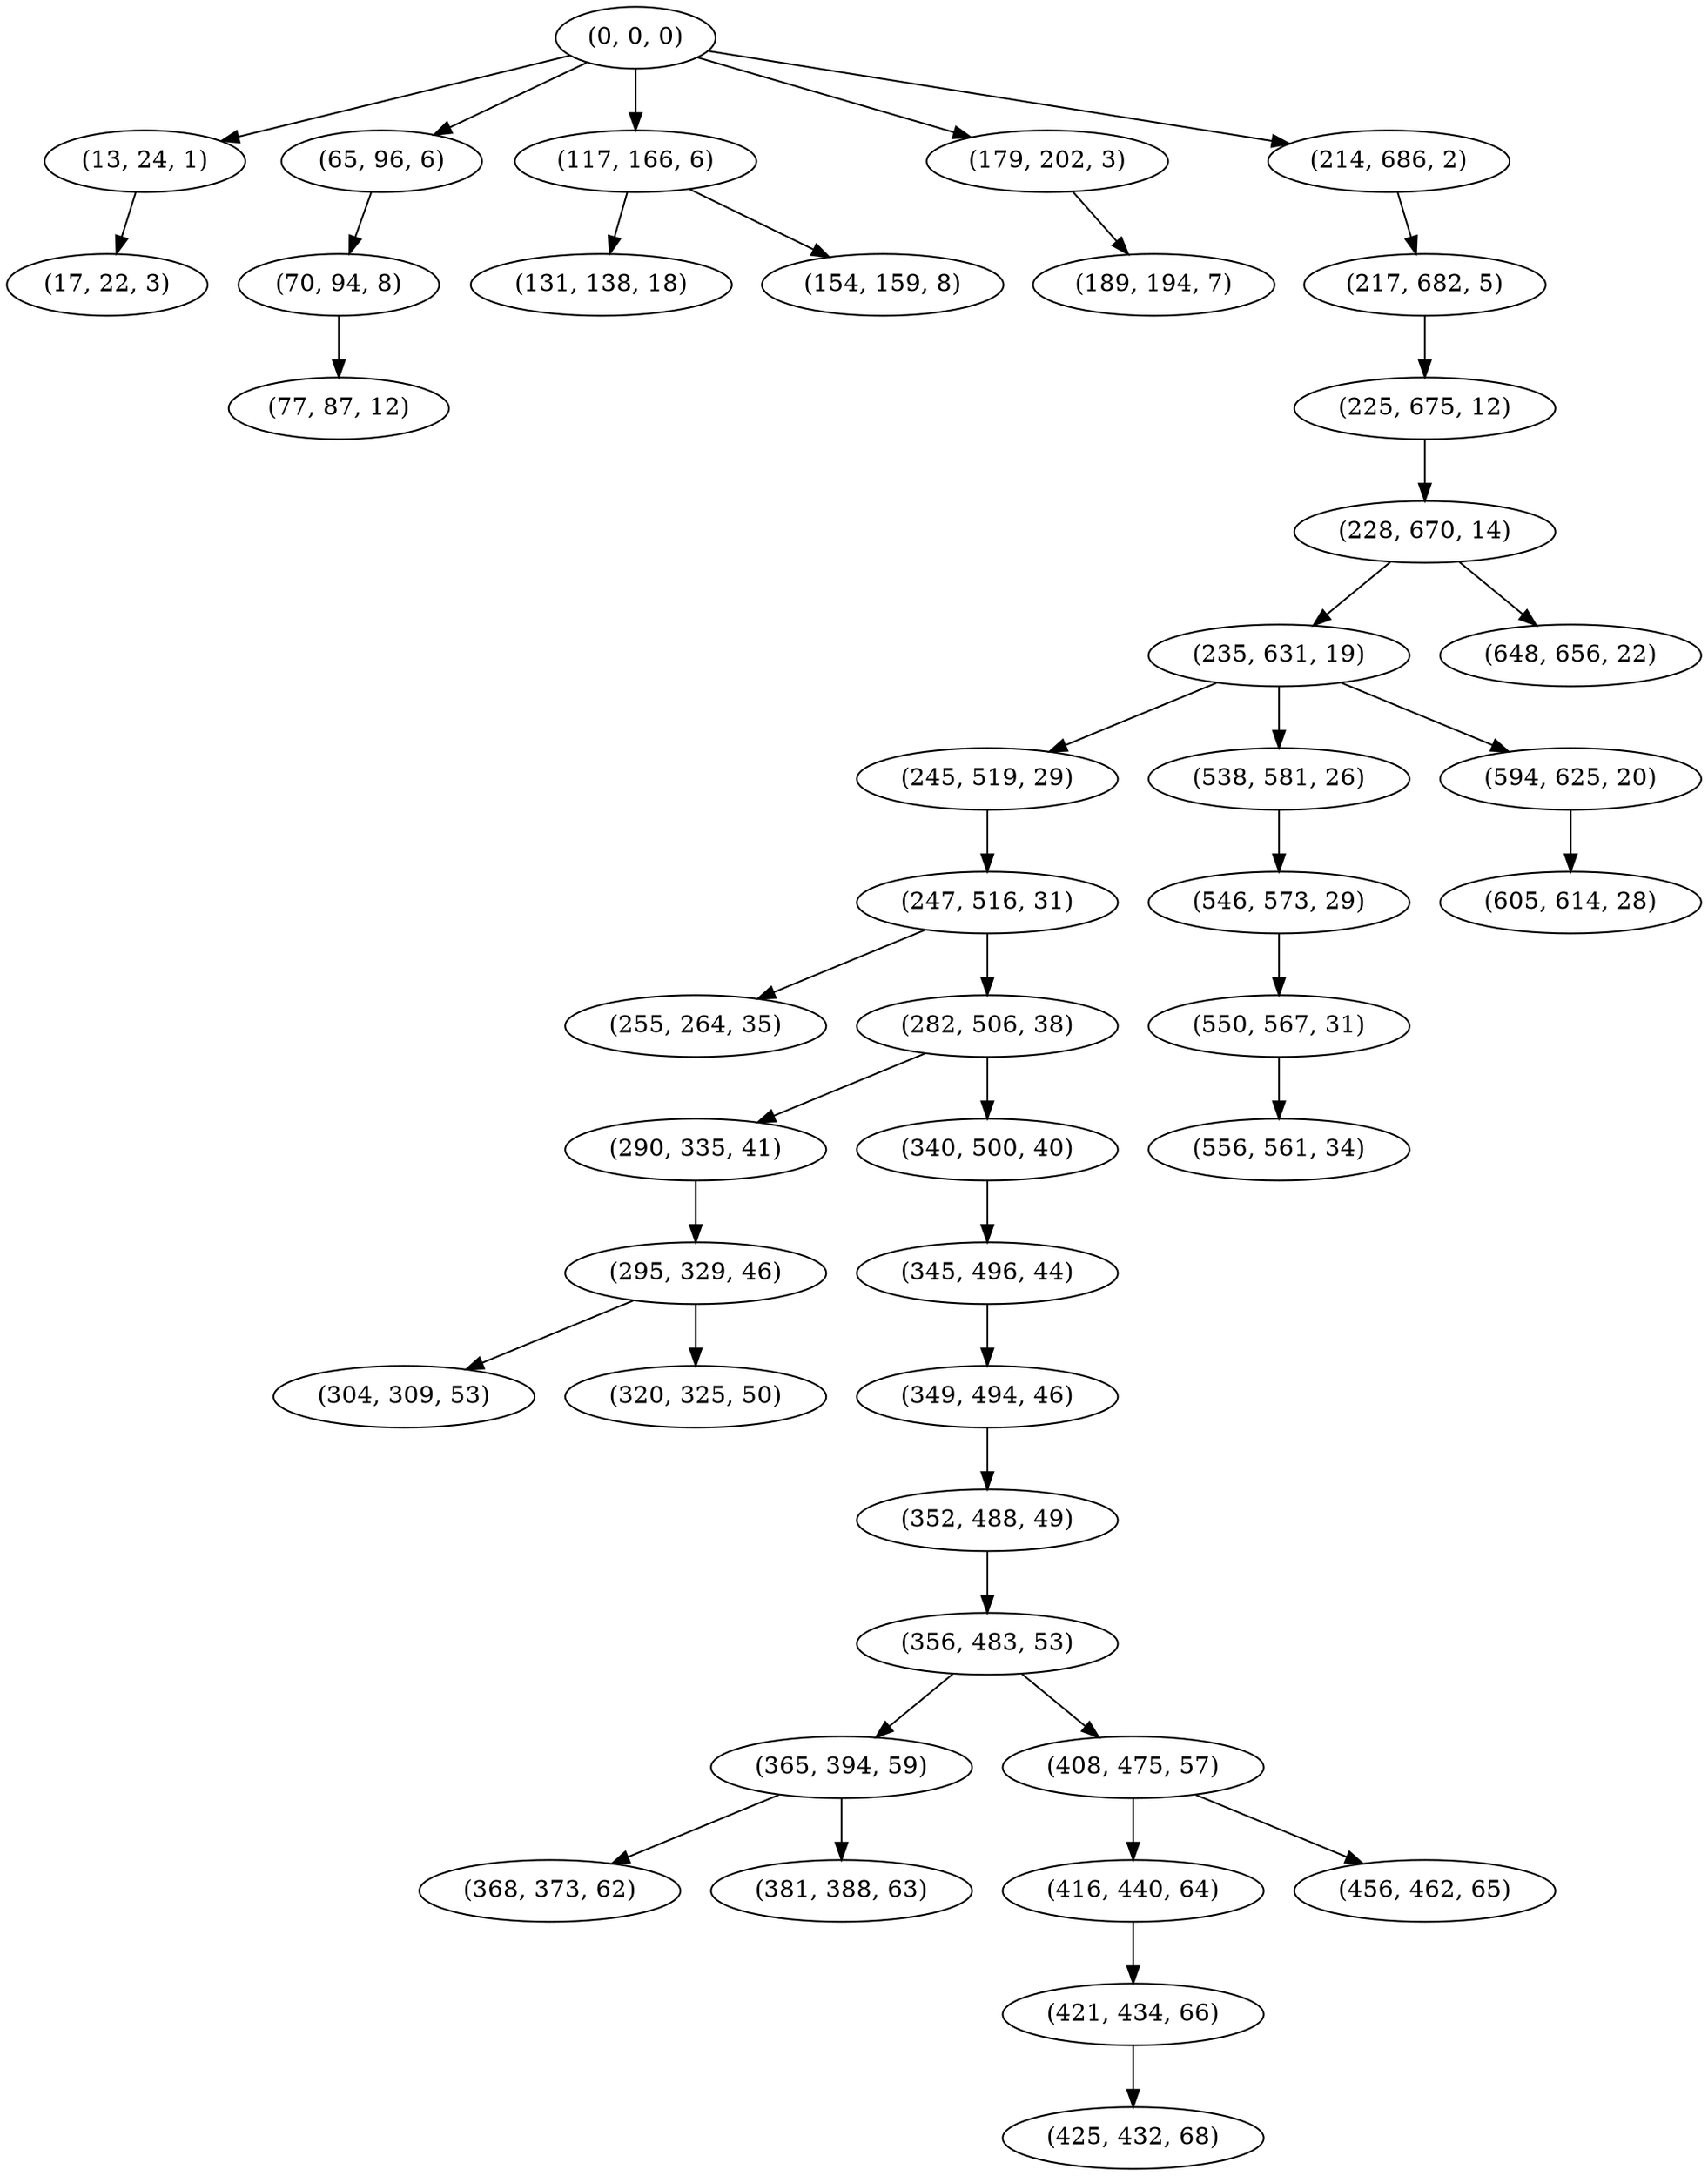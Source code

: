 digraph tree {
    "(0, 0, 0)";
    "(13, 24, 1)";
    "(17, 22, 3)";
    "(65, 96, 6)";
    "(70, 94, 8)";
    "(77, 87, 12)";
    "(117, 166, 6)";
    "(131, 138, 18)";
    "(154, 159, 8)";
    "(179, 202, 3)";
    "(189, 194, 7)";
    "(214, 686, 2)";
    "(217, 682, 5)";
    "(225, 675, 12)";
    "(228, 670, 14)";
    "(235, 631, 19)";
    "(245, 519, 29)";
    "(247, 516, 31)";
    "(255, 264, 35)";
    "(282, 506, 38)";
    "(290, 335, 41)";
    "(295, 329, 46)";
    "(304, 309, 53)";
    "(320, 325, 50)";
    "(340, 500, 40)";
    "(345, 496, 44)";
    "(349, 494, 46)";
    "(352, 488, 49)";
    "(356, 483, 53)";
    "(365, 394, 59)";
    "(368, 373, 62)";
    "(381, 388, 63)";
    "(408, 475, 57)";
    "(416, 440, 64)";
    "(421, 434, 66)";
    "(425, 432, 68)";
    "(456, 462, 65)";
    "(538, 581, 26)";
    "(546, 573, 29)";
    "(550, 567, 31)";
    "(556, 561, 34)";
    "(594, 625, 20)";
    "(605, 614, 28)";
    "(648, 656, 22)";
    "(0, 0, 0)" -> "(13, 24, 1)";
    "(0, 0, 0)" -> "(65, 96, 6)";
    "(0, 0, 0)" -> "(117, 166, 6)";
    "(0, 0, 0)" -> "(179, 202, 3)";
    "(0, 0, 0)" -> "(214, 686, 2)";
    "(13, 24, 1)" -> "(17, 22, 3)";
    "(65, 96, 6)" -> "(70, 94, 8)";
    "(70, 94, 8)" -> "(77, 87, 12)";
    "(117, 166, 6)" -> "(131, 138, 18)";
    "(117, 166, 6)" -> "(154, 159, 8)";
    "(179, 202, 3)" -> "(189, 194, 7)";
    "(214, 686, 2)" -> "(217, 682, 5)";
    "(217, 682, 5)" -> "(225, 675, 12)";
    "(225, 675, 12)" -> "(228, 670, 14)";
    "(228, 670, 14)" -> "(235, 631, 19)";
    "(228, 670, 14)" -> "(648, 656, 22)";
    "(235, 631, 19)" -> "(245, 519, 29)";
    "(235, 631, 19)" -> "(538, 581, 26)";
    "(235, 631, 19)" -> "(594, 625, 20)";
    "(245, 519, 29)" -> "(247, 516, 31)";
    "(247, 516, 31)" -> "(255, 264, 35)";
    "(247, 516, 31)" -> "(282, 506, 38)";
    "(282, 506, 38)" -> "(290, 335, 41)";
    "(282, 506, 38)" -> "(340, 500, 40)";
    "(290, 335, 41)" -> "(295, 329, 46)";
    "(295, 329, 46)" -> "(304, 309, 53)";
    "(295, 329, 46)" -> "(320, 325, 50)";
    "(340, 500, 40)" -> "(345, 496, 44)";
    "(345, 496, 44)" -> "(349, 494, 46)";
    "(349, 494, 46)" -> "(352, 488, 49)";
    "(352, 488, 49)" -> "(356, 483, 53)";
    "(356, 483, 53)" -> "(365, 394, 59)";
    "(356, 483, 53)" -> "(408, 475, 57)";
    "(365, 394, 59)" -> "(368, 373, 62)";
    "(365, 394, 59)" -> "(381, 388, 63)";
    "(408, 475, 57)" -> "(416, 440, 64)";
    "(408, 475, 57)" -> "(456, 462, 65)";
    "(416, 440, 64)" -> "(421, 434, 66)";
    "(421, 434, 66)" -> "(425, 432, 68)";
    "(538, 581, 26)" -> "(546, 573, 29)";
    "(546, 573, 29)" -> "(550, 567, 31)";
    "(550, 567, 31)" -> "(556, 561, 34)";
    "(594, 625, 20)" -> "(605, 614, 28)";
}
